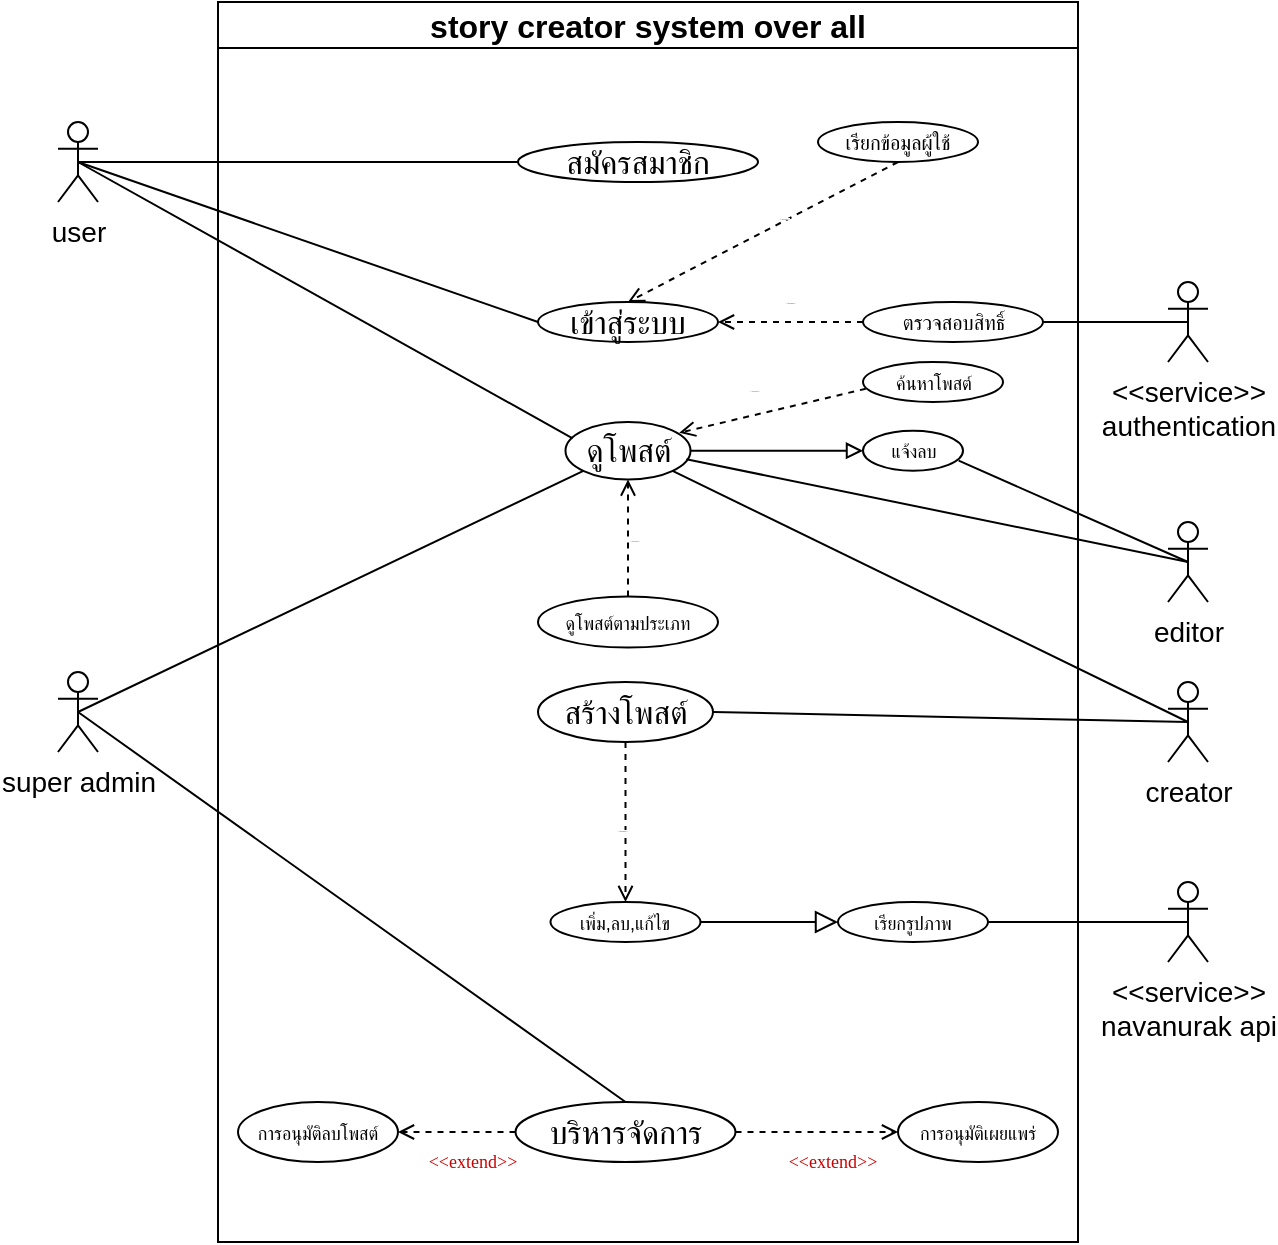 <mxfile version="14.6.1" type="github">
  <diagram name="Page-1" id="e7e014a7-5840-1c2e-5031-d8a46d1fe8dd">
    <mxGraphModel dx="1422" dy="762" grid="1" gridSize="10" guides="1" tooltips="1" connect="1" arrows="1" fold="1" page="1" pageScale="1" pageWidth="1169" pageHeight="826" background="#ffffff" math="0" shadow="0">
      <root>
        <mxCell id="0" />
        <mxCell id="1" parent="0" />
        <mxCell id="2" value="story creator system over all" style="swimlane;whiteSpace=wrap;fontSize=16;" parent="1" vertex="1">
          <mxGeometry x="360" y="20" width="430" height="620" as="geometry" />
        </mxCell>
        <mxCell id="h0rfx8RPR8Y8oXuff6AA-4" value="&lt;font style=&quot;font-size: 16px;&quot;&gt;เข้าสู่ระบบ&lt;/font&gt;" style="ellipse;whiteSpace=wrap;html=1;fontSize=16;" vertex="1" parent="2">
          <mxGeometry x="160" y="150" width="90" height="20" as="geometry" />
        </mxCell>
        <mxCell id="h0rfx8RPR8Y8oXuff6AA-6" value="&lt;font style=&quot;font-size: 16px;&quot;&gt;สมัครสมาชิก&lt;/font&gt;" style="ellipse;whiteSpace=wrap;html=1;fontSize=16;" vertex="1" parent="2">
          <mxGeometry x="150" y="70" width="120" height="20" as="geometry" />
        </mxCell>
        <mxCell id="h0rfx8RPR8Y8oXuff6AA-9" value="&lt;font style=&quot;font-size: 10px&quot;&gt;ตรวจสอบสิทธิ์&lt;/font&gt;" style="ellipse;whiteSpace=wrap;html=1;" vertex="1" parent="2">
          <mxGeometry x="322.5" y="150" width="90" height="20" as="geometry" />
        </mxCell>
        <mxCell id="h0rfx8RPR8Y8oXuff6AA-10" value="&lt;font style=&quot;font-size: 10px&quot;&gt;เรียกข้อมูลผู้ใช้&lt;/font&gt;" style="ellipse;whiteSpace=wrap;html=1;" vertex="1" parent="2">
          <mxGeometry x="300" y="60" width="80" height="20" as="geometry" />
        </mxCell>
        <mxCell id="h0rfx8RPR8Y8oXuff6AA-11" value="&amp;lt;&amp;lt;include&amp;gt;&amp;gt;" style="endArrow=open;endSize=6;dashed=1;html=1;exitX=0;exitY=0.5;exitDx=0;exitDy=0;rounded=1;strokeWidth=1;fontSize=1;fontFamily=Georgia;fontColor=#CC0000;spacing=8;spacingTop=5;spacingLeft=3;spacingBottom=5;spacingRight=9;labelBorderColor=none;entryX=1;entryY=0.5;entryDx=0;entryDy=0;" edge="1" parent="2" source="h0rfx8RPR8Y8oXuff6AA-9" target="h0rfx8RPR8Y8oXuff6AA-4">
          <mxGeometry x="-0.077" y="-10" width="160" relative="1" as="geometry">
            <mxPoint x="295.059" y="403.032" as="sourcePoint" />
            <mxPoint x="227.95" y="357.96" as="targetPoint" />
            <mxPoint as="offset" />
          </mxGeometry>
        </mxCell>
        <mxCell id="h0rfx8RPR8Y8oXuff6AA-13" value="&amp;lt;&amp;lt;include&amp;gt;&amp;gt;" style="endArrow=open;endSize=6;dashed=1;html=1;exitX=0.5;exitY=1;exitDx=0;exitDy=0;rounded=1;strokeWidth=1;fontSize=1;fontFamily=Georgia;fontColor=#CC0000;spacing=8;spacingTop=5;spacingLeft=3;spacingBottom=5;spacingRight=9;labelBorderColor=none;" edge="1" parent="2" source="h0rfx8RPR8Y8oXuff6AA-10">
          <mxGeometry x="-0.2" width="160" relative="1" as="geometry">
            <mxPoint x="320" y="170" as="sourcePoint" />
            <mxPoint x="205" y="150" as="targetPoint" />
            <mxPoint as="offset" />
          </mxGeometry>
        </mxCell>
        <mxCell id="h0rfx8RPR8Y8oXuff6AA-14" value="&lt;span style=&quot;font-size: 16px;&quot;&gt;ดูโพสต์&lt;/span&gt;" style="ellipse;whiteSpace=wrap;html=1;fontSize=16;" vertex="1" parent="2">
          <mxGeometry x="173.75" y="210" width="62.5" height="28.75" as="geometry" />
        </mxCell>
        <mxCell id="h0rfx8RPR8Y8oXuff6AA-18" value="&lt;font style=&quot;font-size: 9px&quot;&gt;ดูโพสต์ตามประเภท&lt;/font&gt;" style="ellipse;whiteSpace=wrap;html=1;" vertex="1" parent="2">
          <mxGeometry x="160" y="297.19" width="90" height="25.62" as="geometry" />
        </mxCell>
        <mxCell id="h0rfx8RPR8Y8oXuff6AA-19" value="&amp;lt;&amp;lt;extend&amp;gt;&amp;gt;" style="endArrow=open;endSize=6;dashed=1;html=1;exitX=0.5;exitY=0;exitDx=0;exitDy=0;rounded=1;strokeWidth=1;fontSize=1;fontFamily=Georgia;fontColor=#CC0000;spacing=8;spacingTop=5;spacingLeft=3;spacingBottom=5;spacingRight=9;labelBorderColor=none;entryX=0.5;entryY=1;entryDx=0;entryDy=0;" edge="1" parent="2" source="h0rfx8RPR8Y8oXuff6AA-18" target="h0rfx8RPR8Y8oXuff6AA-14">
          <mxGeometry x="-0.045" y="-6" width="160" relative="1" as="geometry">
            <mxPoint x="167.5" y="100" as="sourcePoint" />
            <mxPoint x="175" y="229" as="targetPoint" />
            <mxPoint as="offset" />
          </mxGeometry>
        </mxCell>
        <mxCell id="h0rfx8RPR8Y8oXuff6AA-20" value="&lt;span style=&quot;font-size: 9px&quot;&gt;ค้นหาโพสต์&lt;/span&gt;" style="ellipse;whiteSpace=wrap;html=1;" vertex="1" parent="2">
          <mxGeometry x="322.5" y="180" width="70" height="20" as="geometry" />
        </mxCell>
        <mxCell id="h0rfx8RPR8Y8oXuff6AA-22" value="&amp;lt;&amp;lt;extend&amp;gt;&amp;gt;" style="endArrow=open;endSize=6;dashed=1;html=1;exitX=0.02;exitY=0.669;exitDx=0;exitDy=0;rounded=1;strokeWidth=1;fontSize=1;fontFamily=Georgia;fontColor=#CC0000;spacing=8;spacingTop=5;spacingLeft=3;spacingBottom=5;spacingRight=9;labelBorderColor=none;entryX=0.91;entryY=0.188;entryDx=0;entryDy=0;exitPerimeter=0;entryPerimeter=0;" edge="1" parent="2" source="h0rfx8RPR8Y8oXuff6AA-20" target="h0rfx8RPR8Y8oXuff6AA-14">
          <mxGeometry x="0.07" y="-12" width="160" relative="1" as="geometry">
            <mxPoint x="100" y="234.38" as="sourcePoint" />
            <mxPoint x="240" y="220" as="targetPoint" />
            <mxPoint as="offset" />
          </mxGeometry>
        </mxCell>
        <mxCell id="h0rfx8RPR8Y8oXuff6AA-23" value="&lt;span style=&quot;font-size: 9px&quot;&gt;แจ้งลบ&lt;/span&gt;" style="ellipse;whiteSpace=wrap;html=1;" vertex="1" parent="2">
          <mxGeometry x="322.5" y="214.37" width="50" height="20" as="geometry" />
        </mxCell>
        <mxCell id="h0rfx8RPR8Y8oXuff6AA-24" value="" style="endArrow=block;endSize=6;endFill=0;html=1;fontFamily=Georgia;fontSize=1;fontColor=#CC0000;strokeWidth=1;spacing=-6;entryX=0;entryY=0.5;entryDx=0;entryDy=0;startSize=1;jumpSize=1;exitX=1;exitY=0.5;exitDx=0;exitDy=0;" edge="1" parent="2" source="h0rfx8RPR8Y8oXuff6AA-14" target="h0rfx8RPR8Y8oXuff6AA-23">
          <mxGeometry width="160" relative="1" as="geometry">
            <mxPoint x="300" y="210" as="sourcePoint" />
            <mxPoint x="240" y="224" as="targetPoint" />
          </mxGeometry>
        </mxCell>
        <mxCell id="h0rfx8RPR8Y8oXuff6AA-31" value="&lt;span style=&quot;font-size: 16px;&quot;&gt;สร้างโพสต์&lt;/span&gt;" style="ellipse;whiteSpace=wrap;html=1;fontSize=16;" vertex="1" parent="2">
          <mxGeometry x="160" y="340" width="87.5" height="30" as="geometry" />
        </mxCell>
        <mxCell id="h0rfx8RPR8Y8oXuff6AA-34" value="&lt;span style=&quot;font-size: 9px&quot;&gt;เพิ่ม,ลบ,แก้ไข&lt;/span&gt;" style="ellipse;whiteSpace=wrap;html=1;" vertex="1" parent="2">
          <mxGeometry x="166.25" y="450" width="75" height="20" as="geometry" />
        </mxCell>
        <mxCell id="h0rfx8RPR8Y8oXuff6AA-35" value="&lt;span style=&quot;font-size: 9px&quot;&gt;เรียกรูปภาพ&lt;/span&gt;" style="ellipse;whiteSpace=wrap;html=1;" vertex="1" parent="2">
          <mxGeometry x="310" y="450" width="75" height="20" as="geometry" />
        </mxCell>
        <mxCell id="h0rfx8RPR8Y8oXuff6AA-37" value="" style="endArrow=block;endSize=9;endFill=0;html=1;fontFamily=Georgia;fontSize=1;fontColor=#CC0000;strokeWidth=1;spacing=-4;entryX=0;entryY=0.5;entryDx=0;entryDy=0;exitX=1;exitY=0.5;exitDx=0;exitDy=0;" edge="1" parent="2" source="h0rfx8RPR8Y8oXuff6AA-34" target="h0rfx8RPR8Y8oXuff6AA-35">
          <mxGeometry width="160" relative="1" as="geometry">
            <mxPoint x="240" y="490" as="sourcePoint" />
            <mxPoint x="330" y="490" as="targetPoint" />
          </mxGeometry>
        </mxCell>
        <mxCell id="h0rfx8RPR8Y8oXuff6AA-42" value="&amp;lt;&amp;lt;include&amp;gt;&amp;gt;" style="endArrow=open;endSize=6;dashed=1;html=1;rounded=1;strokeWidth=1;fontSize=1;fontFamily=Georgia;fontColor=#CC0000;spacing=8;spacingTop=5;spacingLeft=3;spacingBottom=5;spacingRight=9;labelBorderColor=none;entryX=0.5;entryY=0;entryDx=0;entryDy=0;startSize=4;exitX=0.5;exitY=1;exitDx=0;exitDy=0;" edge="1" parent="2" source="h0rfx8RPR8Y8oXuff6AA-31" target="h0rfx8RPR8Y8oXuff6AA-34">
          <mxGeometry x="0.084" y="1" width="160" relative="1" as="geometry">
            <mxPoint x="205" y="240" as="sourcePoint" />
            <mxPoint x="205" y="300.0" as="targetPoint" />
            <mxPoint as="offset" />
          </mxGeometry>
        </mxCell>
        <mxCell id="h0rfx8RPR8Y8oXuff6AA-43" value="&lt;font style=&quot;font-size: 16px;&quot;&gt;บริหารจัดการ&lt;/font&gt;" style="ellipse;whiteSpace=wrap;html=1;fontSize=16;" vertex="1" parent="2">
          <mxGeometry x="148.75" y="550" width="110" height="30" as="geometry" />
        </mxCell>
        <mxCell id="h0rfx8RPR8Y8oXuff6AA-76" value="&lt;span style=&quot;font-size: 9px&quot;&gt;การอนุมัติเผยแพร่&lt;/span&gt;" style="ellipse;whiteSpace=wrap;html=1;" vertex="1" parent="2">
          <mxGeometry x="340" y="550" width="80" height="30" as="geometry" />
        </mxCell>
        <mxCell id="h0rfx8RPR8Y8oXuff6AA-77" value="&lt;font style=&quot;font-size: 9px&quot;&gt;&amp;lt;&amp;lt;extend&amp;gt;&amp;gt;&lt;/font&gt;" style="endArrow=open;endSize=6;dashed=1;html=1;exitX=1;exitY=0.5;exitDx=0;exitDy=0;rounded=1;strokeWidth=1;fontSize=1;fontFamily=Georgia;fontColor=#CC0000;spacing=8;spacingTop=5;spacingLeft=3;spacingBottom=5;spacingRight=9;labelBorderColor=none;entryX=0;entryY=0.5;entryDx=0;entryDy=0;startSize=4;" edge="1" parent="2" source="h0rfx8RPR8Y8oXuff6AA-43" target="h0rfx8RPR8Y8oXuff6AA-76">
          <mxGeometry x="0.262" y="-15" width="160" relative="1" as="geometry">
            <mxPoint x="322.505" y="550" as="sourcePoint" />
            <mxPoint x="305.73" y="590.74" as="targetPoint" />
            <mxPoint as="offset" />
          </mxGeometry>
        </mxCell>
        <mxCell id="h0rfx8RPR8Y8oXuff6AA-79" value="&lt;span style=&quot;font-size: 9px&quot;&gt;การอนุมัติลบโพสต์&lt;/span&gt;" style="ellipse;whiteSpace=wrap;html=1;" vertex="1" parent="2">
          <mxGeometry x="10" y="550" width="80" height="30" as="geometry" />
        </mxCell>
        <mxCell id="h0rfx8RPR8Y8oXuff6AA-80" value="&lt;font style=&quot;font-size: 9px&quot;&gt;&amp;lt;&amp;lt;extend&amp;gt;&amp;gt;&lt;/font&gt;" style="endArrow=open;endSize=6;dashed=1;html=1;exitX=0;exitY=0.5;exitDx=0;exitDy=0;rounded=1;strokeWidth=1;fontSize=1;fontFamily=Georgia;fontColor=#CC0000;spacing=8;spacingTop=5;spacingLeft=3;spacingBottom=5;spacingRight=9;labelBorderColor=none;entryX=1;entryY=0.5;entryDx=0;entryDy=0;startSize=4;" edge="1" parent="2" source="h0rfx8RPR8Y8oXuff6AA-43" target="h0rfx8RPR8Y8oXuff6AA-79">
          <mxGeometry x="-0.362" y="15" width="160" relative="1" as="geometry">
            <mxPoint x="237.95" y="588.32" as="sourcePoint" />
            <mxPoint x="280" y="650" as="targetPoint" />
            <mxPoint as="offset" />
          </mxGeometry>
        </mxCell>
        <mxCell id="Cz4GhBqtjuzWgZA0urQM-41" value="creator" style="shape=umlActor;verticalLabelPosition=bottom;verticalAlign=top;html=1;outlineConnect=0;fontSize=14;" parent="1" vertex="1">
          <mxGeometry x="835" y="360" width="20" height="40" as="geometry" />
        </mxCell>
        <mxCell id="Cz4GhBqtjuzWgZA0urQM-44" value="user" style="shape=umlActor;verticalLabelPosition=bottom;verticalAlign=top;html=1;outlineConnect=0;fontSize=14;" parent="1" vertex="1">
          <mxGeometry x="280" y="80" width="20" height="40" as="geometry" />
        </mxCell>
        <mxCell id="Cz4GhBqtjuzWgZA0urQM-47" value="editor" style="shape=umlActor;verticalLabelPosition=bottom;verticalAlign=top;html=1;outlineConnect=0;fontSize=14;" parent="1" vertex="1">
          <mxGeometry x="835" y="280" width="20" height="40" as="geometry" />
        </mxCell>
        <mxCell id="Cz4GhBqtjuzWgZA0urQM-50" value="super admin" style="shape=umlActor;verticalLabelPosition=bottom;verticalAlign=top;html=1;outlineConnect=0;fontSize=14;" parent="1" vertex="1">
          <mxGeometry x="280" y="355" width="20" height="40" as="geometry" />
        </mxCell>
        <mxCell id="Cz4GhBqtjuzWgZA0urQM-102" value="&amp;lt;&amp;lt;service&amp;gt;&amp;gt;&lt;br style=&quot;font-size: 14px;&quot;&gt;authentication" style="shape=umlActor;verticalLabelPosition=bottom;verticalAlign=top;html=1;outlineConnect=0;fontSize=14;" parent="1" vertex="1">
          <mxGeometry x="835" y="160" width="20" height="40" as="geometry" />
        </mxCell>
        <mxCell id="Cz4GhBqtjuzWgZA0urQM-175" value="&amp;lt;&amp;lt;service&amp;gt;&amp;gt;&lt;br style=&quot;font-size: 14px;&quot;&gt;navanurak api" style="shape=umlActor;verticalLabelPosition=bottom;verticalAlign=top;html=1;outlineConnect=0;fontSize=14;" parent="1" vertex="1">
          <mxGeometry x="835" y="460" width="20" height="40" as="geometry" />
        </mxCell>
        <mxCell id="h0rfx8RPR8Y8oXuff6AA-8" value="" style="endArrow=none;html=1;fontFamily=Georgia;fontSize=1;fontColor=#CC0000;strokeWidth=1;exitX=0;exitY=0.5;exitDx=0;exitDy=0;entryX=0.5;entryY=0.5;entryDx=0;entryDy=0;entryPerimeter=0;" edge="1" parent="1" source="h0rfx8RPR8Y8oXuff6AA-6" target="Cz4GhBqtjuzWgZA0urQM-44">
          <mxGeometry width="50" height="50" relative="1" as="geometry">
            <mxPoint x="417.5" y="130" as="sourcePoint" />
            <mxPoint x="230" y="120" as="targetPoint" />
          </mxGeometry>
        </mxCell>
        <mxCell id="h0rfx8RPR8Y8oXuff6AA-12" value="" style="endArrow=none;html=1;fontFamily=Georgia;fontSize=1;fontColor=#CC0000;strokeWidth=1;exitX=0.5;exitY=0.5;exitDx=0;exitDy=0;entryX=1;entryY=0.5;entryDx=0;entryDy=0;exitPerimeter=0;" edge="1" parent="1" source="Cz4GhBqtjuzWgZA0urQM-102" target="h0rfx8RPR8Y8oXuff6AA-9">
          <mxGeometry width="50" height="50" relative="1" as="geometry">
            <mxPoint x="535" y="110" as="sourcePoint" />
            <mxPoint x="300" y="110" as="targetPoint" />
          </mxGeometry>
        </mxCell>
        <mxCell id="h0rfx8RPR8Y8oXuff6AA-16" value="" style="endArrow=none;html=1;fontFamily=Georgia;fontSize=1;fontColor=#CC0000;strokeWidth=1;exitX=0.057;exitY=0.283;exitDx=0;exitDy=0;entryX=0.5;entryY=0.5;entryDx=0;entryDy=0;entryPerimeter=0;exitPerimeter=0;" edge="1" parent="1" source="h0rfx8RPR8Y8oXuff6AA-14" target="Cz4GhBqtjuzWgZA0urQM-44">
          <mxGeometry width="50" height="50" relative="1" as="geometry">
            <mxPoint x="535" y="110" as="sourcePoint" />
            <mxPoint x="300" y="110" as="targetPoint" />
          </mxGeometry>
        </mxCell>
        <mxCell id="h0rfx8RPR8Y8oXuff6AA-21" value="" style="endArrow=none;html=1;fontFamily=Georgia;fontSize=1;fontColor=#CC0000;strokeWidth=1;exitX=0;exitY=1;exitDx=0;exitDy=0;entryX=0.5;entryY=0.5;entryDx=0;entryDy=0;entryPerimeter=0;" edge="1" parent="1" source="h0rfx8RPR8Y8oXuff6AA-14" target="Cz4GhBqtjuzWgZA0urQM-50">
          <mxGeometry width="50" height="50" relative="1" as="geometry">
            <mxPoint x="547.312" y="248.136" as="sourcePoint" />
            <mxPoint x="300" y="110" as="targetPoint" />
          </mxGeometry>
        </mxCell>
        <mxCell id="h0rfx8RPR8Y8oXuff6AA-25" value="" style="endArrow=none;html=1;fontFamily=Georgia;fontSize=1;fontColor=#CC0000;strokeWidth=1;exitX=0.5;exitY=0.5;exitDx=0;exitDy=0;exitPerimeter=0;entryX=0.957;entryY=0.748;entryDx=0;entryDy=0;entryPerimeter=0;" edge="1" parent="1" source="Cz4GhBqtjuzWgZA0urQM-47" target="h0rfx8RPR8Y8oXuff6AA-23">
          <mxGeometry width="50" height="50" relative="1" as="geometry">
            <mxPoint x="855" y="190" as="sourcePoint" />
            <mxPoint x="745" y="249" as="targetPoint" />
          </mxGeometry>
        </mxCell>
        <mxCell id="h0rfx8RPR8Y8oXuff6AA-27" value="" style="endArrow=none;html=1;fontFamily=Georgia;fontSize=1;fontColor=#CC0000;strokeWidth=1;entryX=0.967;entryY=0.647;entryDx=0;entryDy=0;exitX=0.5;exitY=0.5;exitDx=0;exitDy=0;exitPerimeter=0;entryPerimeter=0;" edge="1" parent="1" source="Cz4GhBqtjuzWgZA0urQM-47" target="h0rfx8RPR8Y8oXuff6AA-14">
          <mxGeometry width="50" height="50" relative="1" as="geometry">
            <mxPoint x="855" y="290" as="sourcePoint" />
            <mxPoint x="730" y="254.38" as="targetPoint" />
          </mxGeometry>
        </mxCell>
        <mxCell id="h0rfx8RPR8Y8oXuff6AA-36" value="" style="endArrow=none;html=1;fontFamily=Georgia;fontSize=1;fontColor=#CC0000;strokeWidth=1;entryX=0.5;entryY=0.5;entryDx=0;entryDy=0;entryPerimeter=0;exitX=1;exitY=0.5;exitDx=0;exitDy=0;" edge="1" parent="1" source="h0rfx8RPR8Y8oXuff6AA-35" target="Cz4GhBqtjuzWgZA0urQM-175">
          <mxGeometry width="50" height="50" relative="1" as="geometry">
            <mxPoint x="760" y="510" as="sourcePoint" />
            <mxPoint x="290" y="330" as="targetPoint" />
          </mxGeometry>
        </mxCell>
        <mxCell id="h0rfx8RPR8Y8oXuff6AA-38" value="" style="endArrow=none;html=1;fontFamily=Georgia;fontSize=1;fontColor=#CC0000;strokeWidth=1;entryX=1;entryY=0.5;entryDx=0;entryDy=0;exitX=0.5;exitY=0.5;exitDx=0;exitDy=0;exitPerimeter=0;" edge="1" parent="1" source="Cz4GhBqtjuzWgZA0urQM-41" target="h0rfx8RPR8Y8oXuff6AA-31">
          <mxGeometry width="50" height="50" relative="1" as="geometry">
            <mxPoint x="855" y="300" as="sourcePoint" />
            <mxPoint x="600" y="310" as="targetPoint" />
          </mxGeometry>
        </mxCell>
        <mxCell id="h0rfx8RPR8Y8oXuff6AA-46" value="" style="endArrow=none;html=1;fontFamily=Georgia;fontSize=1;fontColor=#CC0000;strokeWidth=1;exitX=0;exitY=0.5;exitDx=0;exitDy=0;entryX=0.5;entryY=0.5;entryDx=0;entryDy=0;entryPerimeter=0;" edge="1" parent="1" source="h0rfx8RPR8Y8oXuff6AA-4" target="Cz4GhBqtjuzWgZA0urQM-44">
          <mxGeometry width="50" height="50" relative="1" as="geometry">
            <mxPoint x="547.313" y="248.136" as="sourcePoint" />
            <mxPoint x="300" y="110" as="targetPoint" />
          </mxGeometry>
        </mxCell>
        <mxCell id="h0rfx8RPR8Y8oXuff6AA-47" value="" style="endArrow=none;html=1;fontFamily=Georgia;fontSize=1;fontColor=#CC0000;strokeWidth=1;entryX=1;entryY=1;entryDx=0;entryDy=0;exitX=0.5;exitY=0.5;exitDx=0;exitDy=0;exitPerimeter=0;" edge="1" parent="1" source="Cz4GhBqtjuzWgZA0urQM-41" target="h0rfx8RPR8Y8oXuff6AA-14">
          <mxGeometry width="50" height="50" relative="1" as="geometry">
            <mxPoint x="850" y="380" as="sourcePoint" />
            <mxPoint x="607.5" y="385" as="targetPoint" />
          </mxGeometry>
        </mxCell>
        <mxCell id="h0rfx8RPR8Y8oXuff6AA-81" value="" style="endArrow=none;html=1;fontFamily=Georgia;fontSize=1;fontColor=#CC0000;strokeWidth=1;exitX=0.5;exitY=0;exitDx=0;exitDy=0;entryX=0.5;entryY=0.5;entryDx=0;entryDy=0;entryPerimeter=0;" edge="1" parent="1" source="h0rfx8RPR8Y8oXuff6AA-43" target="Cz4GhBqtjuzWgZA0urQM-50">
          <mxGeometry width="50" height="50" relative="1" as="geometry">
            <mxPoint x="552.701" y="264.446" as="sourcePoint" />
            <mxPoint x="300" y="385" as="targetPoint" />
          </mxGeometry>
        </mxCell>
      </root>
    </mxGraphModel>
  </diagram>
</mxfile>
